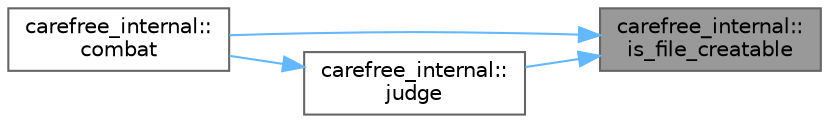 digraph "carefree_internal::is_file_creatable"
{
 // LATEX_PDF_SIZE
  bgcolor="transparent";
  edge [fontname=Helvetica,fontsize=10,labelfontname=Helvetica,labelfontsize=10];
  node [fontname=Helvetica,fontsize=10,shape=box,height=0.2,width=0.4];
  rankdir="RL";
  Node1 [id="Node000001",label="carefree_internal::\lis_file_creatable",height=0.2,width=0.4,color="gray40", fillcolor="grey60", style="filled", fontcolor="black",tooltip=" "];
  Node1 -> Node2 [id="edge1_Node000001_Node000002",dir="back",color="steelblue1",style="solid",tooltip=" "];
  Node2 [id="Node000002",label="carefree_internal::\lcombat",height=0.2,width=0.4,color="grey40", fillcolor="white", style="filled",URL="$namespacecarefree__internal.html#a3c6134b6a7d0bedb5af81f8b2a9b778d",tooltip=" "];
  Node1 -> Node3 [id="edge2_Node000001_Node000003",dir="back",color="steelblue1",style="solid",tooltip=" "];
  Node3 [id="Node000003",label="carefree_internal::\ljudge",height=0.2,width=0.4,color="grey40", fillcolor="white", style="filled",URL="$namespacecarefree__internal.html#a0feed49559d89500270e80d81f21585e",tooltip=" "];
  Node3 -> Node2 [id="edge3_Node000003_Node000002",dir="back",color="steelblue1",style="solid",tooltip=" "];
}
